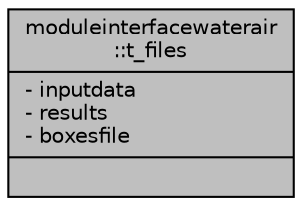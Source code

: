 digraph "moduleinterfacewaterair::t_files"
{
 // LATEX_PDF_SIZE
  edge [fontname="Helvetica",fontsize="10",labelfontname="Helvetica",labelfontsize="10"];
  node [fontname="Helvetica",fontsize="10",shape=record];
  Node1 [label="{moduleinterfacewaterair\l::t_files\n|- inputdata\l- results\l- boxesfile\l|}",height=0.2,width=0.4,color="black", fillcolor="grey75", style="filled", fontcolor="black",tooltip=" "];
}
